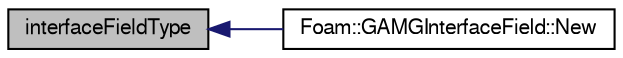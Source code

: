 digraph "interfaceFieldType"
{
  bgcolor="transparent";
  edge [fontname="FreeSans",fontsize="10",labelfontname="FreeSans",labelfontsize="10"];
  node [fontname="FreeSans",fontsize="10",shape=record];
  rankdir="LR";
  Node18 [label="interfaceFieldType",height=0.2,width=0.4,color="black", fillcolor="grey75", style="filled", fontcolor="black"];
  Node18 -> Node19 [dir="back",color="midnightblue",fontsize="10",style="solid",fontname="FreeSans"];
  Node19 [label="Foam::GAMGInterfaceField::New",height=0.2,width=0.4,color="black",URL="$a27010.html#abfd6c4c110502b27a90cad49262b89a4",tooltip="Return a pointer to a new interface created on freestore given. "];
}
